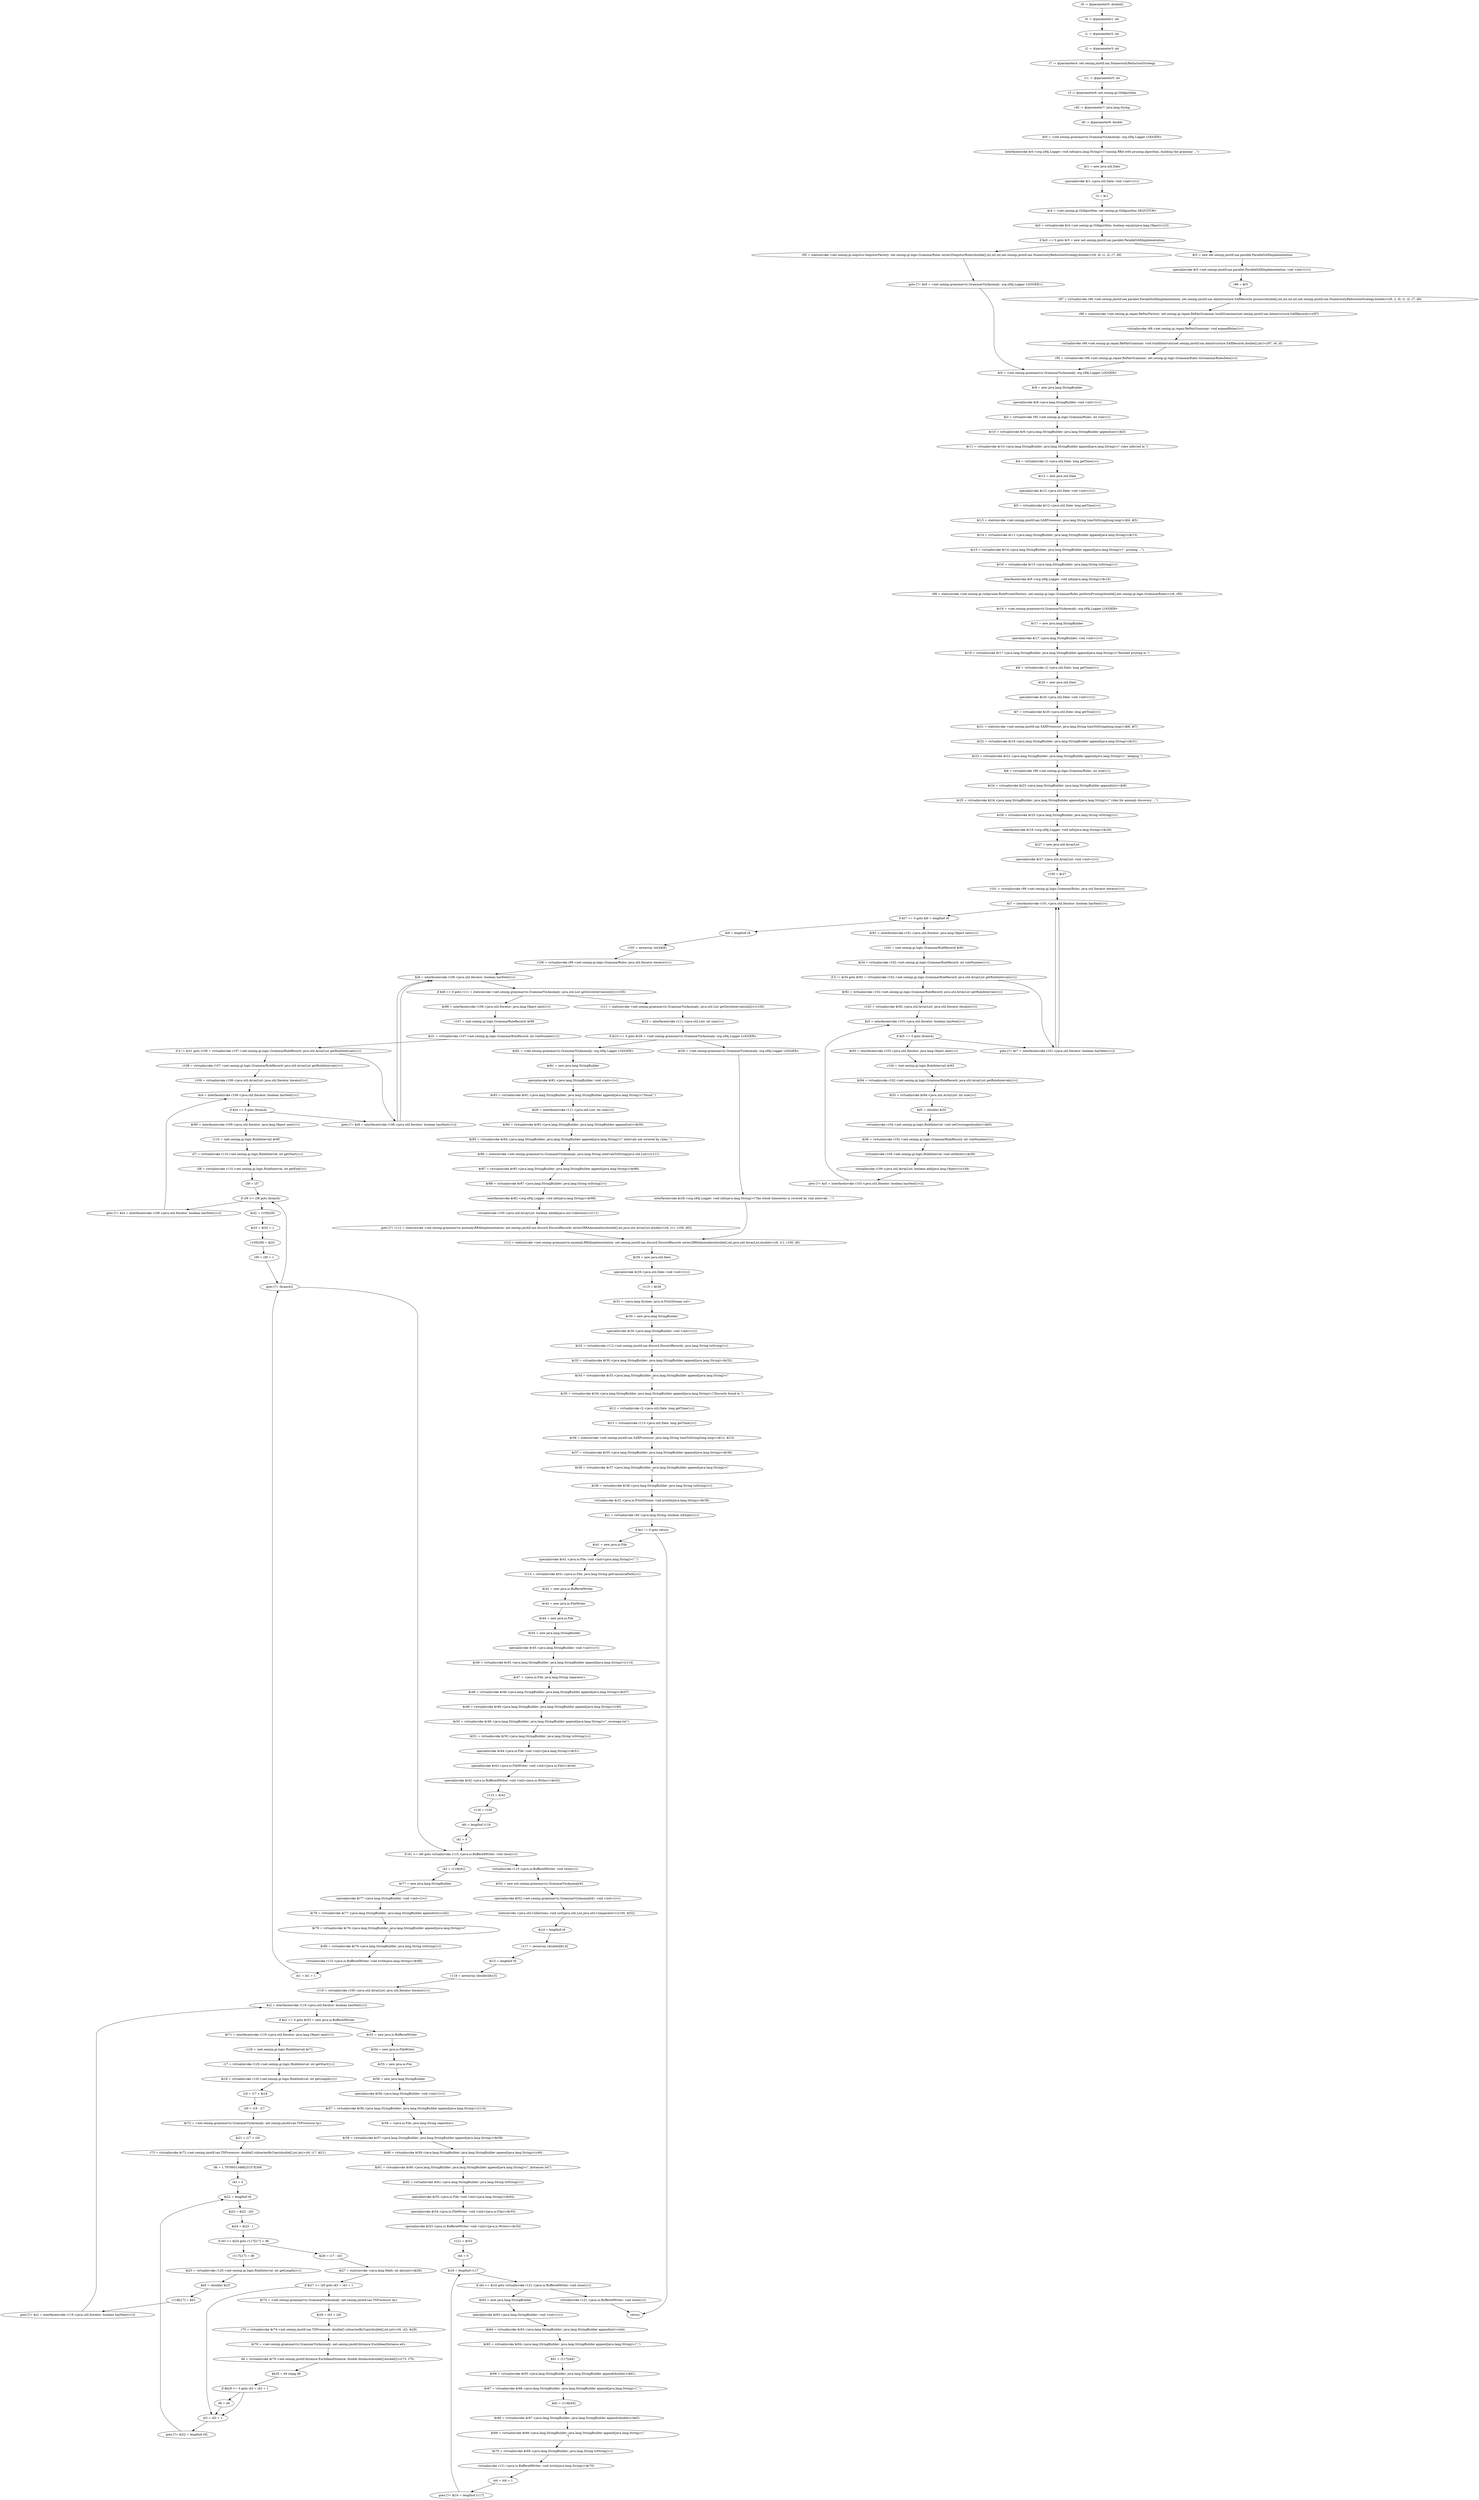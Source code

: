 digraph "unitGraph" {
    "r6 := @parameter0: double[]"
    "i0 := @parameter1: int"
    "i1 := @parameter2: int"
    "i2 := @parameter3: int"
    "r7 := @parameter4: net.seninp.jmotif.sax.NumerosityReductionStrategy"
    "i11 := @parameter5: int"
    "r3 := @parameter6: net.seninp.gi.GIAlgorithm"
    "r40 := @parameter7: java.lang.String"
    "d0 := @parameter8: double"
    "$r0 = <net.seninp.grammarviz.GrammarVizAnomaly: org.slf4j.Logger LOGGER>"
    "interfaceinvoke $r0.<org.slf4j.Logger: void info(java.lang.String)>(\"running RRA with pruning algorithm, building the grammar ...\")"
    "$r1 = new java.util.Date"
    "specialinvoke $r1.<java.util.Date: void <init>()>()"
    "r2 = $r1"
    "$r4 = <net.seninp.gi.GIAlgorithm: net.seninp.gi.GIAlgorithm SEQUITUR>"
    "$z0 = virtualinvoke $r4.<net.seninp.gi.GIAlgorithm: boolean equals(java.lang.Object)>(r3)"
    "if $z0 == 0 goto $r5 = new net.seninp.jmotif.sax.parallel.ParallelSAXImplementation"
    "r95 = staticinvoke <net.seninp.gi.sequitur.SequiturFactory: net.seninp.gi.logic.GrammarRules series2SequiturRules(double[],int,int,int,net.seninp.jmotif.sax.NumerosityReductionStrategy,double)>(r6, i0, i1, i2, r7, d0)"
    "goto [?= $r9 = <net.seninp.grammarviz.GrammarVizAnomaly: org.slf4j.Logger LOGGER>]"
    "$r5 = new net.seninp.jmotif.sax.parallel.ParallelSAXImplementation"
    "specialinvoke $r5.<net.seninp.jmotif.sax.parallel.ParallelSAXImplementation: void <init>()>()"
    "r96 = $r5"
    "r97 = virtualinvoke r96.<net.seninp.jmotif.sax.parallel.ParallelSAXImplementation: net.seninp.jmotif.sax.datastructure.SAXRecords process(double[],int,int,int,int,net.seninp.jmotif.sax.NumerosityReductionStrategy,double)>(r6, 2, i0, i1, i2, r7, d0)"
    "r98 = staticinvoke <net.seninp.gi.repair.RePairFactory: net.seninp.gi.repair.RePairGrammar buildGrammar(net.seninp.jmotif.sax.datastructure.SAXRecords)>(r97)"
    "virtualinvoke r98.<net.seninp.gi.repair.RePairGrammar: void expandRules()>()"
    "virtualinvoke r98.<net.seninp.gi.repair.RePairGrammar: void buildIntervals(net.seninp.jmotif.sax.datastructure.SAXRecords,double[],int)>(r97, r6, i0)"
    "r95 = virtualinvoke r98.<net.seninp.gi.repair.RePairGrammar: net.seninp.gi.logic.GrammarRules toGrammarRulesData()>()"
    "$r9 = <net.seninp.grammarviz.GrammarVizAnomaly: org.slf4j.Logger LOGGER>"
    "$r8 = new java.lang.StringBuilder"
    "specialinvoke $r8.<java.lang.StringBuilder: void <init>()>()"
    "$i3 = virtualinvoke r95.<net.seninp.gi.logic.GrammarRules: int size()>()"
    "$r10 = virtualinvoke $r8.<java.lang.StringBuilder: java.lang.StringBuilder append(int)>($i3)"
    "$r11 = virtualinvoke $r10.<java.lang.StringBuilder: java.lang.StringBuilder append(java.lang.String)>(\" rules inferred in \")"
    "$l4 = virtualinvoke r2.<java.util.Date: long getTime()>()"
    "$r12 = new java.util.Date"
    "specialinvoke $r12.<java.util.Date: void <init>()>()"
    "$l5 = virtualinvoke $r12.<java.util.Date: long getTime()>()"
    "$r13 = staticinvoke <net.seninp.jmotif.sax.SAXProcessor: java.lang.String timeToString(long,long)>($l4, $l5)"
    "$r14 = virtualinvoke $r11.<java.lang.StringBuilder: java.lang.StringBuilder append(java.lang.String)>($r13)"
    "$r15 = virtualinvoke $r14.<java.lang.StringBuilder: java.lang.StringBuilder append(java.lang.String)>(\", pruning ...\")"
    "$r16 = virtualinvoke $r15.<java.lang.StringBuilder: java.lang.String toString()>()"
    "interfaceinvoke $r9.<org.slf4j.Logger: void info(java.lang.String)>($r16)"
    "r99 = staticinvoke <net.seninp.gi.rulepruner.RulePrunerFactory: net.seninp.gi.logic.GrammarRules performPruning(double[],net.seninp.gi.logic.GrammarRules)>(r6, r95)"
    "$r18 = <net.seninp.grammarviz.GrammarVizAnomaly: org.slf4j.Logger LOGGER>"
    "$r17 = new java.lang.StringBuilder"
    "specialinvoke $r17.<java.lang.StringBuilder: void <init>()>()"
    "$r19 = virtualinvoke $r17.<java.lang.StringBuilder: java.lang.StringBuilder append(java.lang.String)>(\"finished pruning in \")"
    "$l6 = virtualinvoke r2.<java.util.Date: long getTime()>()"
    "$r20 = new java.util.Date"
    "specialinvoke $r20.<java.util.Date: void <init>()>()"
    "$l7 = virtualinvoke $r20.<java.util.Date: long getTime()>()"
    "$r21 = staticinvoke <net.seninp.jmotif.sax.SAXProcessor: java.lang.String timeToString(long,long)>($l6, $l7)"
    "$r22 = virtualinvoke $r19.<java.lang.StringBuilder: java.lang.StringBuilder append(java.lang.String)>($r21)"
    "$r23 = virtualinvoke $r22.<java.lang.StringBuilder: java.lang.StringBuilder append(java.lang.String)>(\", keeping \")"
    "$i8 = virtualinvoke r99.<net.seninp.gi.logic.GrammarRules: int size()>()"
    "$r24 = virtualinvoke $r23.<java.lang.StringBuilder: java.lang.StringBuilder append(int)>($i8)"
    "$r25 = virtualinvoke $r24.<java.lang.StringBuilder: java.lang.StringBuilder append(java.lang.String)>(\" rules for anomaly discovery ...\")"
    "$r26 = virtualinvoke $r25.<java.lang.StringBuilder: java.lang.String toString()>()"
    "interfaceinvoke $r18.<org.slf4j.Logger: void info(java.lang.String)>($r26)"
    "$r27 = new java.util.ArrayList"
    "specialinvoke $r27.<java.util.ArrayList: void <init>()>()"
    "r100 = $r27"
    "r101 = virtualinvoke r99.<net.seninp.gi.logic.GrammarRules: java.util.Iterator iterator()>()"
    "$z7 = interfaceinvoke r101.<java.util.Iterator: boolean hasNext()>()"
    "if $z7 == 0 goto $i9 = lengthof r6"
    "$r91 = interfaceinvoke r101.<java.util.Iterator: java.lang.Object next()>()"
    "r102 = (net.seninp.gi.logic.GrammarRuleRecord) $r91"
    "$i34 = virtualinvoke r102.<net.seninp.gi.logic.GrammarRuleRecord: int ruleNumber()>()"
    "if 0 != $i34 goto $r92 = virtualinvoke r102.<net.seninp.gi.logic.GrammarRuleRecord: java.util.ArrayList getRuleIntervals()>()"
    "goto [?= $z7 = interfaceinvoke r101.<java.util.Iterator: boolean hasNext()>()]"
    "$r92 = virtualinvoke r102.<net.seninp.gi.logic.GrammarRuleRecord: java.util.ArrayList getRuleIntervals()>()"
    "r103 = virtualinvoke $r92.<java.util.ArrayList: java.util.Iterator iterator()>()"
    "$z5 = interfaceinvoke r103.<java.util.Iterator: boolean hasNext()>()"
    "if $z5 == 0 goto (branch)"
    "$r93 = interfaceinvoke r103.<java.util.Iterator: java.lang.Object next()>()"
    "r104 = (net.seninp.gi.logic.RuleInterval) $r93"
    "$r94 = virtualinvoke r102.<net.seninp.gi.logic.GrammarRuleRecord: java.util.ArrayList getRuleIntervals()>()"
    "$i35 = virtualinvoke $r94.<java.util.ArrayList: int size()>()"
    "$d5 = (double) $i35"
    "virtualinvoke r104.<net.seninp.gi.logic.RuleInterval: void setCoverage(double)>($d5)"
    "$i36 = virtualinvoke r102.<net.seninp.gi.logic.GrammarRuleRecord: int ruleNumber()>()"
    "virtualinvoke r104.<net.seninp.gi.logic.RuleInterval: void setId(int)>($i36)"
    "virtualinvoke r100.<java.util.ArrayList: boolean add(java.lang.Object)>(r104)"
    "goto [?= $z5 = interfaceinvoke r103.<java.util.Iterator: boolean hasNext()>()]"
    "$i9 = lengthof r6"
    "r105 = newarray (int)[$i9]"
    "r106 = virtualinvoke r99.<net.seninp.gi.logic.GrammarRules: java.util.Iterator iterator()>()"
    "$z8 = interfaceinvoke r106.<java.util.Iterator: boolean hasNext()>()"
    "if $z8 == 0 goto r111 = staticinvoke <net.seninp.grammarviz.GrammarVizAnomaly: java.util.List getZeroIntervals(int[])>(r105)"
    "$r89 = interfaceinvoke r106.<java.util.Iterator: java.lang.Object next()>()"
    "r107 = (net.seninp.gi.logic.GrammarRuleRecord) $r89"
    "$i31 = virtualinvoke r107.<net.seninp.gi.logic.GrammarRuleRecord: int ruleNumber()>()"
    "if 0 != $i31 goto r108 = virtualinvoke r107.<net.seninp.gi.logic.GrammarRuleRecord: java.util.ArrayList getRuleIntervals()>()"
    "goto [?= $z8 = interfaceinvoke r106.<java.util.Iterator: boolean hasNext()>()]"
    "r108 = virtualinvoke r107.<net.seninp.gi.logic.GrammarRuleRecord: java.util.ArrayList getRuleIntervals()>()"
    "r109 = virtualinvoke r108.<java.util.ArrayList: java.util.Iterator iterator()>()"
    "$z4 = interfaceinvoke r109.<java.util.Iterator: boolean hasNext()>()"
    "if $z4 == 0 goto (branch)"
    "$r90 = interfaceinvoke r109.<java.util.Iterator: java.lang.Object next()>()"
    "r110 = (net.seninp.gi.logic.RuleInterval) $r90"
    "i37 = virtualinvoke r110.<net.seninp.gi.logic.RuleInterval: int getStart()>()"
    "i38 = virtualinvoke r110.<net.seninp.gi.logic.RuleInterval: int getEnd()>()"
    "i39 = i37"
    "if i39 >= i38 goto (branch)"
    "$i32 = r105[i39]"
    "$i33 = $i32 + 1"
    "r105[i39] = $i33"
    "i39 = i39 + 1"
    "goto [?= (branch)]"
    "goto [?= $z4 = interfaceinvoke r109.<java.util.Iterator: boolean hasNext()>()]"
    "r111 = staticinvoke <net.seninp.grammarviz.GrammarVizAnomaly: java.util.List getZeroIntervals(int[])>(r105)"
    "$i10 = interfaceinvoke r111.<java.util.List: int size()>()"
    "if $i10 <= 0 goto $r28 = <net.seninp.grammarviz.GrammarVizAnomaly: org.slf4j.Logger LOGGER>"
    "$r82 = <net.seninp.grammarviz.GrammarVizAnomaly: org.slf4j.Logger LOGGER>"
    "$r81 = new java.lang.StringBuilder"
    "specialinvoke $r81.<java.lang.StringBuilder: void <init>()>()"
    "$r83 = virtualinvoke $r81.<java.lang.StringBuilder: java.lang.StringBuilder append(java.lang.String)>(\"found \")"
    "$i30 = interfaceinvoke r111.<java.util.List: int size()>()"
    "$r84 = virtualinvoke $r83.<java.lang.StringBuilder: java.lang.StringBuilder append(int)>($i30)"
    "$r85 = virtualinvoke $r84.<java.lang.StringBuilder: java.lang.StringBuilder append(java.lang.String)>(\" intervals not covered by rules: \")"
    "$r86 = staticinvoke <net.seninp.grammarviz.GrammarVizAnomaly: java.lang.String intervalsToString(java.util.List)>(r111)"
    "$r87 = virtualinvoke $r85.<java.lang.StringBuilder: java.lang.StringBuilder append(java.lang.String)>($r86)"
    "$r88 = virtualinvoke $r87.<java.lang.StringBuilder: java.lang.String toString()>()"
    "interfaceinvoke $r82.<org.slf4j.Logger: void info(java.lang.String)>($r88)"
    "virtualinvoke r100.<java.util.ArrayList: boolean addAll(java.util.Collection)>(r111)"
    "goto [?= r112 = staticinvoke <net.seninp.grammarviz.anomaly.RRAImplementation: net.seninp.jmotif.sax.discord.DiscordRecords series2RRAAnomalies(double[],int,java.util.ArrayList,double)>(r6, i11, r100, d0)]"
    "$r28 = <net.seninp.grammarviz.GrammarVizAnomaly: org.slf4j.Logger LOGGER>"
    "interfaceinvoke $r28.<org.slf4j.Logger: void info(java.lang.String)>(\"the whole timeseries is covered by rule intervals ...\")"
    "r112 = staticinvoke <net.seninp.grammarviz.anomaly.RRAImplementation: net.seninp.jmotif.sax.discord.DiscordRecords series2RRAAnomalies(double[],int,java.util.ArrayList,double)>(r6, i11, r100, d0)"
    "$r29 = new java.util.Date"
    "specialinvoke $r29.<java.util.Date: void <init>()>()"
    "r113 = $r29"
    "$r31 = <java.lang.System: java.io.PrintStream out>"
    "$r30 = new java.lang.StringBuilder"
    "specialinvoke $r30.<java.lang.StringBuilder: void <init>()>()"
    "$r32 = virtualinvoke r112.<net.seninp.jmotif.sax.discord.DiscordRecords: java.lang.String toString()>()"
    "$r33 = virtualinvoke $r30.<java.lang.StringBuilder: java.lang.StringBuilder append(java.lang.String)>($r32)"
    "$r34 = virtualinvoke $r33.<java.lang.StringBuilder: java.lang.StringBuilder append(java.lang.String)>(\"\n\")"
    "$r35 = virtualinvoke $r34.<java.lang.StringBuilder: java.lang.StringBuilder append(java.lang.String)>(\"Discords found in \")"
    "$l12 = virtualinvoke r2.<java.util.Date: long getTime()>()"
    "$l13 = virtualinvoke r113.<java.util.Date: long getTime()>()"
    "$r36 = staticinvoke <net.seninp.jmotif.sax.SAXProcessor: java.lang.String timeToString(long,long)>($l12, $l13)"
    "$r37 = virtualinvoke $r35.<java.lang.StringBuilder: java.lang.StringBuilder append(java.lang.String)>($r36)"
    "$r38 = virtualinvoke $r37.<java.lang.StringBuilder: java.lang.StringBuilder append(java.lang.String)>(\"\n\")"
    "$r39 = virtualinvoke $r38.<java.lang.StringBuilder: java.lang.String toString()>()"
    "virtualinvoke $r31.<java.io.PrintStream: void println(java.lang.String)>($r39)"
    "$z1 = virtualinvoke r40.<java.lang.String: boolean isEmpty()>()"
    "if $z1 != 0 goto return"
    "$r41 = new java.io.File"
    "specialinvoke $r41.<java.io.File: void <init>(java.lang.String)>(\".\")"
    "r114 = virtualinvoke $r41.<java.io.File: java.lang.String getCanonicalPath()>()"
    "$r42 = new java.io.BufferedWriter"
    "$r43 = new java.io.FileWriter"
    "$r44 = new java.io.File"
    "$r45 = new java.lang.StringBuilder"
    "specialinvoke $r45.<java.lang.StringBuilder: void <init>()>()"
    "$r46 = virtualinvoke $r45.<java.lang.StringBuilder: java.lang.StringBuilder append(java.lang.String)>(r114)"
    "$r47 = <java.io.File: java.lang.String separator>"
    "$r48 = virtualinvoke $r46.<java.lang.StringBuilder: java.lang.StringBuilder append(java.lang.String)>($r47)"
    "$r49 = virtualinvoke $r48.<java.lang.StringBuilder: java.lang.StringBuilder append(java.lang.String)>(r40)"
    "$r50 = virtualinvoke $r49.<java.lang.StringBuilder: java.lang.StringBuilder append(java.lang.String)>(\"_coverage.txt\")"
    "$r51 = virtualinvoke $r50.<java.lang.StringBuilder: java.lang.String toString()>()"
    "specialinvoke $r44.<java.io.File: void <init>(java.lang.String)>($r51)"
    "specialinvoke $r43.<java.io.FileWriter: void <init>(java.io.File)>($r44)"
    "specialinvoke $r42.<java.io.BufferedWriter: void <init>(java.io.Writer)>($r43)"
    "r115 = $r42"
    "r116 = r105"
    "i40 = lengthof r116"
    "i41 = 0"
    "if i41 >= i40 goto virtualinvoke r115.<java.io.BufferedWriter: void close()>()"
    "i42 = r116[i41]"
    "$r77 = new java.lang.StringBuilder"
    "specialinvoke $r77.<java.lang.StringBuilder: void <init>()>()"
    "$r78 = virtualinvoke $r77.<java.lang.StringBuilder: java.lang.StringBuilder append(int)>(i42)"
    "$r79 = virtualinvoke $r78.<java.lang.StringBuilder: java.lang.StringBuilder append(java.lang.String)>(\"\n\")"
    "$r80 = virtualinvoke $r79.<java.lang.StringBuilder: java.lang.String toString()>()"
    "virtualinvoke r115.<java.io.BufferedWriter: void write(java.lang.String)>($r80)"
    "i41 = i41 + 1"
    "virtualinvoke r115.<java.io.BufferedWriter: void close()>()"
    "$r52 = new net.seninp.grammarviz.GrammarVizAnomaly$1"
    "specialinvoke $r52.<net.seninp.grammarviz.GrammarVizAnomaly$1: void <init>()>()"
    "staticinvoke <java.util.Collections: void sort(java.util.List,java.util.Comparator)>(r100, $r52)"
    "$i14 = lengthof r6"
    "r117 = newarray (double)[$i14]"
    "$i15 = lengthof r6"
    "r118 = newarray (double)[$i15]"
    "r119 = virtualinvoke r100.<java.util.ArrayList: java.util.Iterator iterator()>()"
    "$z2 = interfaceinvoke r119.<java.util.Iterator: boolean hasNext()>()"
    "if $z2 == 0 goto $r53 = new java.io.BufferedWriter"
    "$r71 = interfaceinvoke r119.<java.util.Iterator: java.lang.Object next()>()"
    "r120 = (net.seninp.gi.logic.RuleInterval) $r71"
    "i17 = virtualinvoke r120.<net.seninp.gi.logic.RuleInterval: int getStart()>()"
    "$i18 = virtualinvoke r120.<net.seninp.gi.logic.RuleInterval: int getLength()>()"
    "i19 = i17 + $i18"
    "i20 = i19 - i17"
    "$r72 = <net.seninp.grammarviz.GrammarVizAnomaly: net.seninp.jmotif.sax.TSProcessor tp>"
    "$i21 = i17 + i20"
    "r73 = virtualinvoke $r72.<net.seninp.jmotif.sax.TSProcessor: double[] subseriesByCopy(double[],int,int)>(r6, i17, $i21)"
    "d6 = 1.7976931348623157E308"
    "i43 = 0"
    "$i22 = lengthof r6"
    "$i23 = $i22 - i20"
    "$i24 = $i23 - 1"
    "if i43 >= $i24 goto r117[i17] = d6"
    "$i26 = i17 - i43"
    "$i27 = staticinvoke <java.lang.Math: int abs(int)>($i26)"
    "if $i27 <= i20 goto i43 = i43 + 1"
    "$r74 = <net.seninp.grammarviz.GrammarVizAnomaly: net.seninp.jmotif.sax.TSProcessor tp>"
    "$i28 = i43 + i20"
    "r75 = virtualinvoke $r74.<net.seninp.jmotif.sax.TSProcessor: double[] subseriesByCopy(double[],int,int)>(r6, i43, $i28)"
    "$r76 = <net.seninp.grammarviz.GrammarVizAnomaly: net.seninp.jmotif.distance.EuclideanDistance ed>"
    "d4 = virtualinvoke $r76.<net.seninp.jmotif.distance.EuclideanDistance: double distance(double[],double[])>(r73, r75)"
    "$b29 = d4 cmpg d6"
    "if $b29 >= 0 goto i43 = i43 + 1"
    "d6 = d4"
    "i43 = i43 + 1"
    "goto [?= $i22 = lengthof r6]"
    "r117[i17] = d6"
    "$i25 = virtualinvoke r120.<net.seninp.gi.logic.RuleInterval: int getLength()>()"
    "$d3 = (double) $i25"
    "r118[i17] = $d3"
    "goto [?= $z2 = interfaceinvoke r119.<java.util.Iterator: boolean hasNext()>()]"
    "$r53 = new java.io.BufferedWriter"
    "$r54 = new java.io.FileWriter"
    "$r55 = new java.io.File"
    "$r56 = new java.lang.StringBuilder"
    "specialinvoke $r56.<java.lang.StringBuilder: void <init>()>()"
    "$r57 = virtualinvoke $r56.<java.lang.StringBuilder: java.lang.StringBuilder append(java.lang.String)>(r114)"
    "$r58 = <java.io.File: java.lang.String separator>"
    "$r59 = virtualinvoke $r57.<java.lang.StringBuilder: java.lang.StringBuilder append(java.lang.String)>($r58)"
    "$r60 = virtualinvoke $r59.<java.lang.StringBuilder: java.lang.StringBuilder append(java.lang.String)>(r40)"
    "$r61 = virtualinvoke $r60.<java.lang.StringBuilder: java.lang.StringBuilder append(java.lang.String)>(\"_distances.txt\")"
    "$r62 = virtualinvoke $r61.<java.lang.StringBuilder: java.lang.String toString()>()"
    "specialinvoke $r55.<java.io.File: void <init>(java.lang.String)>($r62)"
    "specialinvoke $r54.<java.io.FileWriter: void <init>(java.io.File)>($r55)"
    "specialinvoke $r53.<java.io.BufferedWriter: void <init>(java.io.Writer)>($r54)"
    "r121 = $r53"
    "i44 = 0"
    "$i16 = lengthof r117"
    "if i44 >= $i16 goto virtualinvoke r121.<java.io.BufferedWriter: void close()>()"
    "$r63 = new java.lang.StringBuilder"
    "specialinvoke $r63.<java.lang.StringBuilder: void <init>()>()"
    "$r64 = virtualinvoke $r63.<java.lang.StringBuilder: java.lang.StringBuilder append(int)>(i44)"
    "$r65 = virtualinvoke $r64.<java.lang.StringBuilder: java.lang.StringBuilder append(java.lang.String)>(\",\")"
    "$d1 = r117[i44]"
    "$r66 = virtualinvoke $r65.<java.lang.StringBuilder: java.lang.StringBuilder append(double)>($d1)"
    "$r67 = virtualinvoke $r66.<java.lang.StringBuilder: java.lang.StringBuilder append(java.lang.String)>(\",\")"
    "$d2 = r118[i44]"
    "$r68 = virtualinvoke $r67.<java.lang.StringBuilder: java.lang.StringBuilder append(double)>($d2)"
    "$r69 = virtualinvoke $r68.<java.lang.StringBuilder: java.lang.StringBuilder append(java.lang.String)>(\"\n\")"
    "$r70 = virtualinvoke $r69.<java.lang.StringBuilder: java.lang.String toString()>()"
    "virtualinvoke r121.<java.io.BufferedWriter: void write(java.lang.String)>($r70)"
    "i44 = i44 + 1"
    "goto [?= $i16 = lengthof r117]"
    "virtualinvoke r121.<java.io.BufferedWriter: void close()>()"
    "return"
    "r6 := @parameter0: double[]"->"i0 := @parameter1: int";
    "i0 := @parameter1: int"->"i1 := @parameter2: int";
    "i1 := @parameter2: int"->"i2 := @parameter3: int";
    "i2 := @parameter3: int"->"r7 := @parameter4: net.seninp.jmotif.sax.NumerosityReductionStrategy";
    "r7 := @parameter4: net.seninp.jmotif.sax.NumerosityReductionStrategy"->"i11 := @parameter5: int";
    "i11 := @parameter5: int"->"r3 := @parameter6: net.seninp.gi.GIAlgorithm";
    "r3 := @parameter6: net.seninp.gi.GIAlgorithm"->"r40 := @parameter7: java.lang.String";
    "r40 := @parameter7: java.lang.String"->"d0 := @parameter8: double";
    "d0 := @parameter8: double"->"$r0 = <net.seninp.grammarviz.GrammarVizAnomaly: org.slf4j.Logger LOGGER>";
    "$r0 = <net.seninp.grammarviz.GrammarVizAnomaly: org.slf4j.Logger LOGGER>"->"interfaceinvoke $r0.<org.slf4j.Logger: void info(java.lang.String)>(\"running RRA with pruning algorithm, building the grammar ...\")";
    "interfaceinvoke $r0.<org.slf4j.Logger: void info(java.lang.String)>(\"running RRA with pruning algorithm, building the grammar ...\")"->"$r1 = new java.util.Date";
    "$r1 = new java.util.Date"->"specialinvoke $r1.<java.util.Date: void <init>()>()";
    "specialinvoke $r1.<java.util.Date: void <init>()>()"->"r2 = $r1";
    "r2 = $r1"->"$r4 = <net.seninp.gi.GIAlgorithm: net.seninp.gi.GIAlgorithm SEQUITUR>";
    "$r4 = <net.seninp.gi.GIAlgorithm: net.seninp.gi.GIAlgorithm SEQUITUR>"->"$z0 = virtualinvoke $r4.<net.seninp.gi.GIAlgorithm: boolean equals(java.lang.Object)>(r3)";
    "$z0 = virtualinvoke $r4.<net.seninp.gi.GIAlgorithm: boolean equals(java.lang.Object)>(r3)"->"if $z0 == 0 goto $r5 = new net.seninp.jmotif.sax.parallel.ParallelSAXImplementation";
    "if $z0 == 0 goto $r5 = new net.seninp.jmotif.sax.parallel.ParallelSAXImplementation"->"r95 = staticinvoke <net.seninp.gi.sequitur.SequiturFactory: net.seninp.gi.logic.GrammarRules series2SequiturRules(double[],int,int,int,net.seninp.jmotif.sax.NumerosityReductionStrategy,double)>(r6, i0, i1, i2, r7, d0)";
    "if $z0 == 0 goto $r5 = new net.seninp.jmotif.sax.parallel.ParallelSAXImplementation"->"$r5 = new net.seninp.jmotif.sax.parallel.ParallelSAXImplementation";
    "r95 = staticinvoke <net.seninp.gi.sequitur.SequiturFactory: net.seninp.gi.logic.GrammarRules series2SequiturRules(double[],int,int,int,net.seninp.jmotif.sax.NumerosityReductionStrategy,double)>(r6, i0, i1, i2, r7, d0)"->"goto [?= $r9 = <net.seninp.grammarviz.GrammarVizAnomaly: org.slf4j.Logger LOGGER>]";
    "goto [?= $r9 = <net.seninp.grammarviz.GrammarVizAnomaly: org.slf4j.Logger LOGGER>]"->"$r9 = <net.seninp.grammarviz.GrammarVizAnomaly: org.slf4j.Logger LOGGER>";
    "$r5 = new net.seninp.jmotif.sax.parallel.ParallelSAXImplementation"->"specialinvoke $r5.<net.seninp.jmotif.sax.parallel.ParallelSAXImplementation: void <init>()>()";
    "specialinvoke $r5.<net.seninp.jmotif.sax.parallel.ParallelSAXImplementation: void <init>()>()"->"r96 = $r5";
    "r96 = $r5"->"r97 = virtualinvoke r96.<net.seninp.jmotif.sax.parallel.ParallelSAXImplementation: net.seninp.jmotif.sax.datastructure.SAXRecords process(double[],int,int,int,int,net.seninp.jmotif.sax.NumerosityReductionStrategy,double)>(r6, 2, i0, i1, i2, r7, d0)";
    "r97 = virtualinvoke r96.<net.seninp.jmotif.sax.parallel.ParallelSAXImplementation: net.seninp.jmotif.sax.datastructure.SAXRecords process(double[],int,int,int,int,net.seninp.jmotif.sax.NumerosityReductionStrategy,double)>(r6, 2, i0, i1, i2, r7, d0)"->"r98 = staticinvoke <net.seninp.gi.repair.RePairFactory: net.seninp.gi.repair.RePairGrammar buildGrammar(net.seninp.jmotif.sax.datastructure.SAXRecords)>(r97)";
    "r98 = staticinvoke <net.seninp.gi.repair.RePairFactory: net.seninp.gi.repair.RePairGrammar buildGrammar(net.seninp.jmotif.sax.datastructure.SAXRecords)>(r97)"->"virtualinvoke r98.<net.seninp.gi.repair.RePairGrammar: void expandRules()>()";
    "virtualinvoke r98.<net.seninp.gi.repair.RePairGrammar: void expandRules()>()"->"virtualinvoke r98.<net.seninp.gi.repair.RePairGrammar: void buildIntervals(net.seninp.jmotif.sax.datastructure.SAXRecords,double[],int)>(r97, r6, i0)";
    "virtualinvoke r98.<net.seninp.gi.repair.RePairGrammar: void buildIntervals(net.seninp.jmotif.sax.datastructure.SAXRecords,double[],int)>(r97, r6, i0)"->"r95 = virtualinvoke r98.<net.seninp.gi.repair.RePairGrammar: net.seninp.gi.logic.GrammarRules toGrammarRulesData()>()";
    "r95 = virtualinvoke r98.<net.seninp.gi.repair.RePairGrammar: net.seninp.gi.logic.GrammarRules toGrammarRulesData()>()"->"$r9 = <net.seninp.grammarviz.GrammarVizAnomaly: org.slf4j.Logger LOGGER>";
    "$r9 = <net.seninp.grammarviz.GrammarVizAnomaly: org.slf4j.Logger LOGGER>"->"$r8 = new java.lang.StringBuilder";
    "$r8 = new java.lang.StringBuilder"->"specialinvoke $r8.<java.lang.StringBuilder: void <init>()>()";
    "specialinvoke $r8.<java.lang.StringBuilder: void <init>()>()"->"$i3 = virtualinvoke r95.<net.seninp.gi.logic.GrammarRules: int size()>()";
    "$i3 = virtualinvoke r95.<net.seninp.gi.logic.GrammarRules: int size()>()"->"$r10 = virtualinvoke $r8.<java.lang.StringBuilder: java.lang.StringBuilder append(int)>($i3)";
    "$r10 = virtualinvoke $r8.<java.lang.StringBuilder: java.lang.StringBuilder append(int)>($i3)"->"$r11 = virtualinvoke $r10.<java.lang.StringBuilder: java.lang.StringBuilder append(java.lang.String)>(\" rules inferred in \")";
    "$r11 = virtualinvoke $r10.<java.lang.StringBuilder: java.lang.StringBuilder append(java.lang.String)>(\" rules inferred in \")"->"$l4 = virtualinvoke r2.<java.util.Date: long getTime()>()";
    "$l4 = virtualinvoke r2.<java.util.Date: long getTime()>()"->"$r12 = new java.util.Date";
    "$r12 = new java.util.Date"->"specialinvoke $r12.<java.util.Date: void <init>()>()";
    "specialinvoke $r12.<java.util.Date: void <init>()>()"->"$l5 = virtualinvoke $r12.<java.util.Date: long getTime()>()";
    "$l5 = virtualinvoke $r12.<java.util.Date: long getTime()>()"->"$r13 = staticinvoke <net.seninp.jmotif.sax.SAXProcessor: java.lang.String timeToString(long,long)>($l4, $l5)";
    "$r13 = staticinvoke <net.seninp.jmotif.sax.SAXProcessor: java.lang.String timeToString(long,long)>($l4, $l5)"->"$r14 = virtualinvoke $r11.<java.lang.StringBuilder: java.lang.StringBuilder append(java.lang.String)>($r13)";
    "$r14 = virtualinvoke $r11.<java.lang.StringBuilder: java.lang.StringBuilder append(java.lang.String)>($r13)"->"$r15 = virtualinvoke $r14.<java.lang.StringBuilder: java.lang.StringBuilder append(java.lang.String)>(\", pruning ...\")";
    "$r15 = virtualinvoke $r14.<java.lang.StringBuilder: java.lang.StringBuilder append(java.lang.String)>(\", pruning ...\")"->"$r16 = virtualinvoke $r15.<java.lang.StringBuilder: java.lang.String toString()>()";
    "$r16 = virtualinvoke $r15.<java.lang.StringBuilder: java.lang.String toString()>()"->"interfaceinvoke $r9.<org.slf4j.Logger: void info(java.lang.String)>($r16)";
    "interfaceinvoke $r9.<org.slf4j.Logger: void info(java.lang.String)>($r16)"->"r99 = staticinvoke <net.seninp.gi.rulepruner.RulePrunerFactory: net.seninp.gi.logic.GrammarRules performPruning(double[],net.seninp.gi.logic.GrammarRules)>(r6, r95)";
    "r99 = staticinvoke <net.seninp.gi.rulepruner.RulePrunerFactory: net.seninp.gi.logic.GrammarRules performPruning(double[],net.seninp.gi.logic.GrammarRules)>(r6, r95)"->"$r18 = <net.seninp.grammarviz.GrammarVizAnomaly: org.slf4j.Logger LOGGER>";
    "$r18 = <net.seninp.grammarviz.GrammarVizAnomaly: org.slf4j.Logger LOGGER>"->"$r17 = new java.lang.StringBuilder";
    "$r17 = new java.lang.StringBuilder"->"specialinvoke $r17.<java.lang.StringBuilder: void <init>()>()";
    "specialinvoke $r17.<java.lang.StringBuilder: void <init>()>()"->"$r19 = virtualinvoke $r17.<java.lang.StringBuilder: java.lang.StringBuilder append(java.lang.String)>(\"finished pruning in \")";
    "$r19 = virtualinvoke $r17.<java.lang.StringBuilder: java.lang.StringBuilder append(java.lang.String)>(\"finished pruning in \")"->"$l6 = virtualinvoke r2.<java.util.Date: long getTime()>()";
    "$l6 = virtualinvoke r2.<java.util.Date: long getTime()>()"->"$r20 = new java.util.Date";
    "$r20 = new java.util.Date"->"specialinvoke $r20.<java.util.Date: void <init>()>()";
    "specialinvoke $r20.<java.util.Date: void <init>()>()"->"$l7 = virtualinvoke $r20.<java.util.Date: long getTime()>()";
    "$l7 = virtualinvoke $r20.<java.util.Date: long getTime()>()"->"$r21 = staticinvoke <net.seninp.jmotif.sax.SAXProcessor: java.lang.String timeToString(long,long)>($l6, $l7)";
    "$r21 = staticinvoke <net.seninp.jmotif.sax.SAXProcessor: java.lang.String timeToString(long,long)>($l6, $l7)"->"$r22 = virtualinvoke $r19.<java.lang.StringBuilder: java.lang.StringBuilder append(java.lang.String)>($r21)";
    "$r22 = virtualinvoke $r19.<java.lang.StringBuilder: java.lang.StringBuilder append(java.lang.String)>($r21)"->"$r23 = virtualinvoke $r22.<java.lang.StringBuilder: java.lang.StringBuilder append(java.lang.String)>(\", keeping \")";
    "$r23 = virtualinvoke $r22.<java.lang.StringBuilder: java.lang.StringBuilder append(java.lang.String)>(\", keeping \")"->"$i8 = virtualinvoke r99.<net.seninp.gi.logic.GrammarRules: int size()>()";
    "$i8 = virtualinvoke r99.<net.seninp.gi.logic.GrammarRules: int size()>()"->"$r24 = virtualinvoke $r23.<java.lang.StringBuilder: java.lang.StringBuilder append(int)>($i8)";
    "$r24 = virtualinvoke $r23.<java.lang.StringBuilder: java.lang.StringBuilder append(int)>($i8)"->"$r25 = virtualinvoke $r24.<java.lang.StringBuilder: java.lang.StringBuilder append(java.lang.String)>(\" rules for anomaly discovery ...\")";
    "$r25 = virtualinvoke $r24.<java.lang.StringBuilder: java.lang.StringBuilder append(java.lang.String)>(\" rules for anomaly discovery ...\")"->"$r26 = virtualinvoke $r25.<java.lang.StringBuilder: java.lang.String toString()>()";
    "$r26 = virtualinvoke $r25.<java.lang.StringBuilder: java.lang.String toString()>()"->"interfaceinvoke $r18.<org.slf4j.Logger: void info(java.lang.String)>($r26)";
    "interfaceinvoke $r18.<org.slf4j.Logger: void info(java.lang.String)>($r26)"->"$r27 = new java.util.ArrayList";
    "$r27 = new java.util.ArrayList"->"specialinvoke $r27.<java.util.ArrayList: void <init>()>()";
    "specialinvoke $r27.<java.util.ArrayList: void <init>()>()"->"r100 = $r27";
    "r100 = $r27"->"r101 = virtualinvoke r99.<net.seninp.gi.logic.GrammarRules: java.util.Iterator iterator()>()";
    "r101 = virtualinvoke r99.<net.seninp.gi.logic.GrammarRules: java.util.Iterator iterator()>()"->"$z7 = interfaceinvoke r101.<java.util.Iterator: boolean hasNext()>()";
    "$z7 = interfaceinvoke r101.<java.util.Iterator: boolean hasNext()>()"->"if $z7 == 0 goto $i9 = lengthof r6";
    "if $z7 == 0 goto $i9 = lengthof r6"->"$r91 = interfaceinvoke r101.<java.util.Iterator: java.lang.Object next()>()";
    "if $z7 == 0 goto $i9 = lengthof r6"->"$i9 = lengthof r6";
    "$r91 = interfaceinvoke r101.<java.util.Iterator: java.lang.Object next()>()"->"r102 = (net.seninp.gi.logic.GrammarRuleRecord) $r91";
    "r102 = (net.seninp.gi.logic.GrammarRuleRecord) $r91"->"$i34 = virtualinvoke r102.<net.seninp.gi.logic.GrammarRuleRecord: int ruleNumber()>()";
    "$i34 = virtualinvoke r102.<net.seninp.gi.logic.GrammarRuleRecord: int ruleNumber()>()"->"if 0 != $i34 goto $r92 = virtualinvoke r102.<net.seninp.gi.logic.GrammarRuleRecord: java.util.ArrayList getRuleIntervals()>()";
    "if 0 != $i34 goto $r92 = virtualinvoke r102.<net.seninp.gi.logic.GrammarRuleRecord: java.util.ArrayList getRuleIntervals()>()"->"goto [?= $z7 = interfaceinvoke r101.<java.util.Iterator: boolean hasNext()>()]";
    "if 0 != $i34 goto $r92 = virtualinvoke r102.<net.seninp.gi.logic.GrammarRuleRecord: java.util.ArrayList getRuleIntervals()>()"->"$r92 = virtualinvoke r102.<net.seninp.gi.logic.GrammarRuleRecord: java.util.ArrayList getRuleIntervals()>()";
    "goto [?= $z7 = interfaceinvoke r101.<java.util.Iterator: boolean hasNext()>()]"->"$z7 = interfaceinvoke r101.<java.util.Iterator: boolean hasNext()>()";
    "$r92 = virtualinvoke r102.<net.seninp.gi.logic.GrammarRuleRecord: java.util.ArrayList getRuleIntervals()>()"->"r103 = virtualinvoke $r92.<java.util.ArrayList: java.util.Iterator iterator()>()";
    "r103 = virtualinvoke $r92.<java.util.ArrayList: java.util.Iterator iterator()>()"->"$z5 = interfaceinvoke r103.<java.util.Iterator: boolean hasNext()>()";
    "$z5 = interfaceinvoke r103.<java.util.Iterator: boolean hasNext()>()"->"if $z5 == 0 goto (branch)";
    "if $z5 == 0 goto (branch)"->"$r93 = interfaceinvoke r103.<java.util.Iterator: java.lang.Object next()>()";
    "if $z5 == 0 goto (branch)"->"goto [?= $z7 = interfaceinvoke r101.<java.util.Iterator: boolean hasNext()>()]";
    "$r93 = interfaceinvoke r103.<java.util.Iterator: java.lang.Object next()>()"->"r104 = (net.seninp.gi.logic.RuleInterval) $r93";
    "r104 = (net.seninp.gi.logic.RuleInterval) $r93"->"$r94 = virtualinvoke r102.<net.seninp.gi.logic.GrammarRuleRecord: java.util.ArrayList getRuleIntervals()>()";
    "$r94 = virtualinvoke r102.<net.seninp.gi.logic.GrammarRuleRecord: java.util.ArrayList getRuleIntervals()>()"->"$i35 = virtualinvoke $r94.<java.util.ArrayList: int size()>()";
    "$i35 = virtualinvoke $r94.<java.util.ArrayList: int size()>()"->"$d5 = (double) $i35";
    "$d5 = (double) $i35"->"virtualinvoke r104.<net.seninp.gi.logic.RuleInterval: void setCoverage(double)>($d5)";
    "virtualinvoke r104.<net.seninp.gi.logic.RuleInterval: void setCoverage(double)>($d5)"->"$i36 = virtualinvoke r102.<net.seninp.gi.logic.GrammarRuleRecord: int ruleNumber()>()";
    "$i36 = virtualinvoke r102.<net.seninp.gi.logic.GrammarRuleRecord: int ruleNumber()>()"->"virtualinvoke r104.<net.seninp.gi.logic.RuleInterval: void setId(int)>($i36)";
    "virtualinvoke r104.<net.seninp.gi.logic.RuleInterval: void setId(int)>($i36)"->"virtualinvoke r100.<java.util.ArrayList: boolean add(java.lang.Object)>(r104)";
    "virtualinvoke r100.<java.util.ArrayList: boolean add(java.lang.Object)>(r104)"->"goto [?= $z5 = interfaceinvoke r103.<java.util.Iterator: boolean hasNext()>()]";
    "goto [?= $z5 = interfaceinvoke r103.<java.util.Iterator: boolean hasNext()>()]"->"$z5 = interfaceinvoke r103.<java.util.Iterator: boolean hasNext()>()";
    "goto [?= $z7 = interfaceinvoke r101.<java.util.Iterator: boolean hasNext()>()]"->"$z7 = interfaceinvoke r101.<java.util.Iterator: boolean hasNext()>()";
    "$i9 = lengthof r6"->"r105 = newarray (int)[$i9]";
    "r105 = newarray (int)[$i9]"->"r106 = virtualinvoke r99.<net.seninp.gi.logic.GrammarRules: java.util.Iterator iterator()>()";
    "r106 = virtualinvoke r99.<net.seninp.gi.logic.GrammarRules: java.util.Iterator iterator()>()"->"$z8 = interfaceinvoke r106.<java.util.Iterator: boolean hasNext()>()";
    "$z8 = interfaceinvoke r106.<java.util.Iterator: boolean hasNext()>()"->"if $z8 == 0 goto r111 = staticinvoke <net.seninp.grammarviz.GrammarVizAnomaly: java.util.List getZeroIntervals(int[])>(r105)";
    "if $z8 == 0 goto r111 = staticinvoke <net.seninp.grammarviz.GrammarVizAnomaly: java.util.List getZeroIntervals(int[])>(r105)"->"$r89 = interfaceinvoke r106.<java.util.Iterator: java.lang.Object next()>()";
    "if $z8 == 0 goto r111 = staticinvoke <net.seninp.grammarviz.GrammarVizAnomaly: java.util.List getZeroIntervals(int[])>(r105)"->"r111 = staticinvoke <net.seninp.grammarviz.GrammarVizAnomaly: java.util.List getZeroIntervals(int[])>(r105)";
    "$r89 = interfaceinvoke r106.<java.util.Iterator: java.lang.Object next()>()"->"r107 = (net.seninp.gi.logic.GrammarRuleRecord) $r89";
    "r107 = (net.seninp.gi.logic.GrammarRuleRecord) $r89"->"$i31 = virtualinvoke r107.<net.seninp.gi.logic.GrammarRuleRecord: int ruleNumber()>()";
    "$i31 = virtualinvoke r107.<net.seninp.gi.logic.GrammarRuleRecord: int ruleNumber()>()"->"if 0 != $i31 goto r108 = virtualinvoke r107.<net.seninp.gi.logic.GrammarRuleRecord: java.util.ArrayList getRuleIntervals()>()";
    "if 0 != $i31 goto r108 = virtualinvoke r107.<net.seninp.gi.logic.GrammarRuleRecord: java.util.ArrayList getRuleIntervals()>()"->"goto [?= $z8 = interfaceinvoke r106.<java.util.Iterator: boolean hasNext()>()]";
    "if 0 != $i31 goto r108 = virtualinvoke r107.<net.seninp.gi.logic.GrammarRuleRecord: java.util.ArrayList getRuleIntervals()>()"->"r108 = virtualinvoke r107.<net.seninp.gi.logic.GrammarRuleRecord: java.util.ArrayList getRuleIntervals()>()";
    "goto [?= $z8 = interfaceinvoke r106.<java.util.Iterator: boolean hasNext()>()]"->"$z8 = interfaceinvoke r106.<java.util.Iterator: boolean hasNext()>()";
    "r108 = virtualinvoke r107.<net.seninp.gi.logic.GrammarRuleRecord: java.util.ArrayList getRuleIntervals()>()"->"r109 = virtualinvoke r108.<java.util.ArrayList: java.util.Iterator iterator()>()";
    "r109 = virtualinvoke r108.<java.util.ArrayList: java.util.Iterator iterator()>()"->"$z4 = interfaceinvoke r109.<java.util.Iterator: boolean hasNext()>()";
    "$z4 = interfaceinvoke r109.<java.util.Iterator: boolean hasNext()>()"->"if $z4 == 0 goto (branch)";
    "if $z4 == 0 goto (branch)"->"$r90 = interfaceinvoke r109.<java.util.Iterator: java.lang.Object next()>()";
    "if $z4 == 0 goto (branch)"->"goto [?= $z8 = interfaceinvoke r106.<java.util.Iterator: boolean hasNext()>()]";
    "$r90 = interfaceinvoke r109.<java.util.Iterator: java.lang.Object next()>()"->"r110 = (net.seninp.gi.logic.RuleInterval) $r90";
    "r110 = (net.seninp.gi.logic.RuleInterval) $r90"->"i37 = virtualinvoke r110.<net.seninp.gi.logic.RuleInterval: int getStart()>()";
    "i37 = virtualinvoke r110.<net.seninp.gi.logic.RuleInterval: int getStart()>()"->"i38 = virtualinvoke r110.<net.seninp.gi.logic.RuleInterval: int getEnd()>()";
    "i38 = virtualinvoke r110.<net.seninp.gi.logic.RuleInterval: int getEnd()>()"->"i39 = i37";
    "i39 = i37"->"if i39 >= i38 goto (branch)";
    "if i39 >= i38 goto (branch)"->"$i32 = r105[i39]";
    "if i39 >= i38 goto (branch)"->"goto [?= $z4 = interfaceinvoke r109.<java.util.Iterator: boolean hasNext()>()]";
    "$i32 = r105[i39]"->"$i33 = $i32 + 1";
    "$i33 = $i32 + 1"->"r105[i39] = $i33";
    "r105[i39] = $i33"->"i39 = i39 + 1";
    "i39 = i39 + 1"->"goto [?= (branch)]";
    "goto [?= (branch)]"->"if i39 >= i38 goto (branch)";
    "goto [?= $z4 = interfaceinvoke r109.<java.util.Iterator: boolean hasNext()>()]"->"$z4 = interfaceinvoke r109.<java.util.Iterator: boolean hasNext()>()";
    "goto [?= $z8 = interfaceinvoke r106.<java.util.Iterator: boolean hasNext()>()]"->"$z8 = interfaceinvoke r106.<java.util.Iterator: boolean hasNext()>()";
    "r111 = staticinvoke <net.seninp.grammarviz.GrammarVizAnomaly: java.util.List getZeroIntervals(int[])>(r105)"->"$i10 = interfaceinvoke r111.<java.util.List: int size()>()";
    "$i10 = interfaceinvoke r111.<java.util.List: int size()>()"->"if $i10 <= 0 goto $r28 = <net.seninp.grammarviz.GrammarVizAnomaly: org.slf4j.Logger LOGGER>";
    "if $i10 <= 0 goto $r28 = <net.seninp.grammarviz.GrammarVizAnomaly: org.slf4j.Logger LOGGER>"->"$r82 = <net.seninp.grammarviz.GrammarVizAnomaly: org.slf4j.Logger LOGGER>";
    "if $i10 <= 0 goto $r28 = <net.seninp.grammarviz.GrammarVizAnomaly: org.slf4j.Logger LOGGER>"->"$r28 = <net.seninp.grammarviz.GrammarVizAnomaly: org.slf4j.Logger LOGGER>";
    "$r82 = <net.seninp.grammarviz.GrammarVizAnomaly: org.slf4j.Logger LOGGER>"->"$r81 = new java.lang.StringBuilder";
    "$r81 = new java.lang.StringBuilder"->"specialinvoke $r81.<java.lang.StringBuilder: void <init>()>()";
    "specialinvoke $r81.<java.lang.StringBuilder: void <init>()>()"->"$r83 = virtualinvoke $r81.<java.lang.StringBuilder: java.lang.StringBuilder append(java.lang.String)>(\"found \")";
    "$r83 = virtualinvoke $r81.<java.lang.StringBuilder: java.lang.StringBuilder append(java.lang.String)>(\"found \")"->"$i30 = interfaceinvoke r111.<java.util.List: int size()>()";
    "$i30 = interfaceinvoke r111.<java.util.List: int size()>()"->"$r84 = virtualinvoke $r83.<java.lang.StringBuilder: java.lang.StringBuilder append(int)>($i30)";
    "$r84 = virtualinvoke $r83.<java.lang.StringBuilder: java.lang.StringBuilder append(int)>($i30)"->"$r85 = virtualinvoke $r84.<java.lang.StringBuilder: java.lang.StringBuilder append(java.lang.String)>(\" intervals not covered by rules: \")";
    "$r85 = virtualinvoke $r84.<java.lang.StringBuilder: java.lang.StringBuilder append(java.lang.String)>(\" intervals not covered by rules: \")"->"$r86 = staticinvoke <net.seninp.grammarviz.GrammarVizAnomaly: java.lang.String intervalsToString(java.util.List)>(r111)";
    "$r86 = staticinvoke <net.seninp.grammarviz.GrammarVizAnomaly: java.lang.String intervalsToString(java.util.List)>(r111)"->"$r87 = virtualinvoke $r85.<java.lang.StringBuilder: java.lang.StringBuilder append(java.lang.String)>($r86)";
    "$r87 = virtualinvoke $r85.<java.lang.StringBuilder: java.lang.StringBuilder append(java.lang.String)>($r86)"->"$r88 = virtualinvoke $r87.<java.lang.StringBuilder: java.lang.String toString()>()";
    "$r88 = virtualinvoke $r87.<java.lang.StringBuilder: java.lang.String toString()>()"->"interfaceinvoke $r82.<org.slf4j.Logger: void info(java.lang.String)>($r88)";
    "interfaceinvoke $r82.<org.slf4j.Logger: void info(java.lang.String)>($r88)"->"virtualinvoke r100.<java.util.ArrayList: boolean addAll(java.util.Collection)>(r111)";
    "virtualinvoke r100.<java.util.ArrayList: boolean addAll(java.util.Collection)>(r111)"->"goto [?= r112 = staticinvoke <net.seninp.grammarviz.anomaly.RRAImplementation: net.seninp.jmotif.sax.discord.DiscordRecords series2RRAAnomalies(double[],int,java.util.ArrayList,double)>(r6, i11, r100, d0)]";
    "goto [?= r112 = staticinvoke <net.seninp.grammarviz.anomaly.RRAImplementation: net.seninp.jmotif.sax.discord.DiscordRecords series2RRAAnomalies(double[],int,java.util.ArrayList,double)>(r6, i11, r100, d0)]"->"r112 = staticinvoke <net.seninp.grammarviz.anomaly.RRAImplementation: net.seninp.jmotif.sax.discord.DiscordRecords series2RRAAnomalies(double[],int,java.util.ArrayList,double)>(r6, i11, r100, d0)";
    "$r28 = <net.seninp.grammarviz.GrammarVizAnomaly: org.slf4j.Logger LOGGER>"->"interfaceinvoke $r28.<org.slf4j.Logger: void info(java.lang.String)>(\"the whole timeseries is covered by rule intervals ...\")";
    "interfaceinvoke $r28.<org.slf4j.Logger: void info(java.lang.String)>(\"the whole timeseries is covered by rule intervals ...\")"->"r112 = staticinvoke <net.seninp.grammarviz.anomaly.RRAImplementation: net.seninp.jmotif.sax.discord.DiscordRecords series2RRAAnomalies(double[],int,java.util.ArrayList,double)>(r6, i11, r100, d0)";
    "r112 = staticinvoke <net.seninp.grammarviz.anomaly.RRAImplementation: net.seninp.jmotif.sax.discord.DiscordRecords series2RRAAnomalies(double[],int,java.util.ArrayList,double)>(r6, i11, r100, d0)"->"$r29 = new java.util.Date";
    "$r29 = new java.util.Date"->"specialinvoke $r29.<java.util.Date: void <init>()>()";
    "specialinvoke $r29.<java.util.Date: void <init>()>()"->"r113 = $r29";
    "r113 = $r29"->"$r31 = <java.lang.System: java.io.PrintStream out>";
    "$r31 = <java.lang.System: java.io.PrintStream out>"->"$r30 = new java.lang.StringBuilder";
    "$r30 = new java.lang.StringBuilder"->"specialinvoke $r30.<java.lang.StringBuilder: void <init>()>()";
    "specialinvoke $r30.<java.lang.StringBuilder: void <init>()>()"->"$r32 = virtualinvoke r112.<net.seninp.jmotif.sax.discord.DiscordRecords: java.lang.String toString()>()";
    "$r32 = virtualinvoke r112.<net.seninp.jmotif.sax.discord.DiscordRecords: java.lang.String toString()>()"->"$r33 = virtualinvoke $r30.<java.lang.StringBuilder: java.lang.StringBuilder append(java.lang.String)>($r32)";
    "$r33 = virtualinvoke $r30.<java.lang.StringBuilder: java.lang.StringBuilder append(java.lang.String)>($r32)"->"$r34 = virtualinvoke $r33.<java.lang.StringBuilder: java.lang.StringBuilder append(java.lang.String)>(\"\n\")";
    "$r34 = virtualinvoke $r33.<java.lang.StringBuilder: java.lang.StringBuilder append(java.lang.String)>(\"\n\")"->"$r35 = virtualinvoke $r34.<java.lang.StringBuilder: java.lang.StringBuilder append(java.lang.String)>(\"Discords found in \")";
    "$r35 = virtualinvoke $r34.<java.lang.StringBuilder: java.lang.StringBuilder append(java.lang.String)>(\"Discords found in \")"->"$l12 = virtualinvoke r2.<java.util.Date: long getTime()>()";
    "$l12 = virtualinvoke r2.<java.util.Date: long getTime()>()"->"$l13 = virtualinvoke r113.<java.util.Date: long getTime()>()";
    "$l13 = virtualinvoke r113.<java.util.Date: long getTime()>()"->"$r36 = staticinvoke <net.seninp.jmotif.sax.SAXProcessor: java.lang.String timeToString(long,long)>($l12, $l13)";
    "$r36 = staticinvoke <net.seninp.jmotif.sax.SAXProcessor: java.lang.String timeToString(long,long)>($l12, $l13)"->"$r37 = virtualinvoke $r35.<java.lang.StringBuilder: java.lang.StringBuilder append(java.lang.String)>($r36)";
    "$r37 = virtualinvoke $r35.<java.lang.StringBuilder: java.lang.StringBuilder append(java.lang.String)>($r36)"->"$r38 = virtualinvoke $r37.<java.lang.StringBuilder: java.lang.StringBuilder append(java.lang.String)>(\"\n\")";
    "$r38 = virtualinvoke $r37.<java.lang.StringBuilder: java.lang.StringBuilder append(java.lang.String)>(\"\n\")"->"$r39 = virtualinvoke $r38.<java.lang.StringBuilder: java.lang.String toString()>()";
    "$r39 = virtualinvoke $r38.<java.lang.StringBuilder: java.lang.String toString()>()"->"virtualinvoke $r31.<java.io.PrintStream: void println(java.lang.String)>($r39)";
    "virtualinvoke $r31.<java.io.PrintStream: void println(java.lang.String)>($r39)"->"$z1 = virtualinvoke r40.<java.lang.String: boolean isEmpty()>()";
    "$z1 = virtualinvoke r40.<java.lang.String: boolean isEmpty()>()"->"if $z1 != 0 goto return";
    "if $z1 != 0 goto return"->"$r41 = new java.io.File";
    "if $z1 != 0 goto return"->"return";
    "$r41 = new java.io.File"->"specialinvoke $r41.<java.io.File: void <init>(java.lang.String)>(\".\")";
    "specialinvoke $r41.<java.io.File: void <init>(java.lang.String)>(\".\")"->"r114 = virtualinvoke $r41.<java.io.File: java.lang.String getCanonicalPath()>()";
    "r114 = virtualinvoke $r41.<java.io.File: java.lang.String getCanonicalPath()>()"->"$r42 = new java.io.BufferedWriter";
    "$r42 = new java.io.BufferedWriter"->"$r43 = new java.io.FileWriter";
    "$r43 = new java.io.FileWriter"->"$r44 = new java.io.File";
    "$r44 = new java.io.File"->"$r45 = new java.lang.StringBuilder";
    "$r45 = new java.lang.StringBuilder"->"specialinvoke $r45.<java.lang.StringBuilder: void <init>()>()";
    "specialinvoke $r45.<java.lang.StringBuilder: void <init>()>()"->"$r46 = virtualinvoke $r45.<java.lang.StringBuilder: java.lang.StringBuilder append(java.lang.String)>(r114)";
    "$r46 = virtualinvoke $r45.<java.lang.StringBuilder: java.lang.StringBuilder append(java.lang.String)>(r114)"->"$r47 = <java.io.File: java.lang.String separator>";
    "$r47 = <java.io.File: java.lang.String separator>"->"$r48 = virtualinvoke $r46.<java.lang.StringBuilder: java.lang.StringBuilder append(java.lang.String)>($r47)";
    "$r48 = virtualinvoke $r46.<java.lang.StringBuilder: java.lang.StringBuilder append(java.lang.String)>($r47)"->"$r49 = virtualinvoke $r48.<java.lang.StringBuilder: java.lang.StringBuilder append(java.lang.String)>(r40)";
    "$r49 = virtualinvoke $r48.<java.lang.StringBuilder: java.lang.StringBuilder append(java.lang.String)>(r40)"->"$r50 = virtualinvoke $r49.<java.lang.StringBuilder: java.lang.StringBuilder append(java.lang.String)>(\"_coverage.txt\")";
    "$r50 = virtualinvoke $r49.<java.lang.StringBuilder: java.lang.StringBuilder append(java.lang.String)>(\"_coverage.txt\")"->"$r51 = virtualinvoke $r50.<java.lang.StringBuilder: java.lang.String toString()>()";
    "$r51 = virtualinvoke $r50.<java.lang.StringBuilder: java.lang.String toString()>()"->"specialinvoke $r44.<java.io.File: void <init>(java.lang.String)>($r51)";
    "specialinvoke $r44.<java.io.File: void <init>(java.lang.String)>($r51)"->"specialinvoke $r43.<java.io.FileWriter: void <init>(java.io.File)>($r44)";
    "specialinvoke $r43.<java.io.FileWriter: void <init>(java.io.File)>($r44)"->"specialinvoke $r42.<java.io.BufferedWriter: void <init>(java.io.Writer)>($r43)";
    "specialinvoke $r42.<java.io.BufferedWriter: void <init>(java.io.Writer)>($r43)"->"r115 = $r42";
    "r115 = $r42"->"r116 = r105";
    "r116 = r105"->"i40 = lengthof r116";
    "i40 = lengthof r116"->"i41 = 0";
    "i41 = 0"->"if i41 >= i40 goto virtualinvoke r115.<java.io.BufferedWriter: void close()>()";
    "if i41 >= i40 goto virtualinvoke r115.<java.io.BufferedWriter: void close()>()"->"i42 = r116[i41]";
    "if i41 >= i40 goto virtualinvoke r115.<java.io.BufferedWriter: void close()>()"->"virtualinvoke r115.<java.io.BufferedWriter: void close()>()";
    "i42 = r116[i41]"->"$r77 = new java.lang.StringBuilder";
    "$r77 = new java.lang.StringBuilder"->"specialinvoke $r77.<java.lang.StringBuilder: void <init>()>()";
    "specialinvoke $r77.<java.lang.StringBuilder: void <init>()>()"->"$r78 = virtualinvoke $r77.<java.lang.StringBuilder: java.lang.StringBuilder append(int)>(i42)";
    "$r78 = virtualinvoke $r77.<java.lang.StringBuilder: java.lang.StringBuilder append(int)>(i42)"->"$r79 = virtualinvoke $r78.<java.lang.StringBuilder: java.lang.StringBuilder append(java.lang.String)>(\"\n\")";
    "$r79 = virtualinvoke $r78.<java.lang.StringBuilder: java.lang.StringBuilder append(java.lang.String)>(\"\n\")"->"$r80 = virtualinvoke $r79.<java.lang.StringBuilder: java.lang.String toString()>()";
    "$r80 = virtualinvoke $r79.<java.lang.StringBuilder: java.lang.String toString()>()"->"virtualinvoke r115.<java.io.BufferedWriter: void write(java.lang.String)>($r80)";
    "virtualinvoke r115.<java.io.BufferedWriter: void write(java.lang.String)>($r80)"->"i41 = i41 + 1";
    "i41 = i41 + 1"->"goto [?= (branch)]";
    "goto [?= (branch)]"->"if i41 >= i40 goto virtualinvoke r115.<java.io.BufferedWriter: void close()>()";
    "virtualinvoke r115.<java.io.BufferedWriter: void close()>()"->"$r52 = new net.seninp.grammarviz.GrammarVizAnomaly$1";
    "$r52 = new net.seninp.grammarviz.GrammarVizAnomaly$1"->"specialinvoke $r52.<net.seninp.grammarviz.GrammarVizAnomaly$1: void <init>()>()";
    "specialinvoke $r52.<net.seninp.grammarviz.GrammarVizAnomaly$1: void <init>()>()"->"staticinvoke <java.util.Collections: void sort(java.util.List,java.util.Comparator)>(r100, $r52)";
    "staticinvoke <java.util.Collections: void sort(java.util.List,java.util.Comparator)>(r100, $r52)"->"$i14 = lengthof r6";
    "$i14 = lengthof r6"->"r117 = newarray (double)[$i14]";
    "r117 = newarray (double)[$i14]"->"$i15 = lengthof r6";
    "$i15 = lengthof r6"->"r118 = newarray (double)[$i15]";
    "r118 = newarray (double)[$i15]"->"r119 = virtualinvoke r100.<java.util.ArrayList: java.util.Iterator iterator()>()";
    "r119 = virtualinvoke r100.<java.util.ArrayList: java.util.Iterator iterator()>()"->"$z2 = interfaceinvoke r119.<java.util.Iterator: boolean hasNext()>()";
    "$z2 = interfaceinvoke r119.<java.util.Iterator: boolean hasNext()>()"->"if $z2 == 0 goto $r53 = new java.io.BufferedWriter";
    "if $z2 == 0 goto $r53 = new java.io.BufferedWriter"->"$r71 = interfaceinvoke r119.<java.util.Iterator: java.lang.Object next()>()";
    "if $z2 == 0 goto $r53 = new java.io.BufferedWriter"->"$r53 = new java.io.BufferedWriter";
    "$r71 = interfaceinvoke r119.<java.util.Iterator: java.lang.Object next()>()"->"r120 = (net.seninp.gi.logic.RuleInterval) $r71";
    "r120 = (net.seninp.gi.logic.RuleInterval) $r71"->"i17 = virtualinvoke r120.<net.seninp.gi.logic.RuleInterval: int getStart()>()";
    "i17 = virtualinvoke r120.<net.seninp.gi.logic.RuleInterval: int getStart()>()"->"$i18 = virtualinvoke r120.<net.seninp.gi.logic.RuleInterval: int getLength()>()";
    "$i18 = virtualinvoke r120.<net.seninp.gi.logic.RuleInterval: int getLength()>()"->"i19 = i17 + $i18";
    "i19 = i17 + $i18"->"i20 = i19 - i17";
    "i20 = i19 - i17"->"$r72 = <net.seninp.grammarviz.GrammarVizAnomaly: net.seninp.jmotif.sax.TSProcessor tp>";
    "$r72 = <net.seninp.grammarviz.GrammarVizAnomaly: net.seninp.jmotif.sax.TSProcessor tp>"->"$i21 = i17 + i20";
    "$i21 = i17 + i20"->"r73 = virtualinvoke $r72.<net.seninp.jmotif.sax.TSProcessor: double[] subseriesByCopy(double[],int,int)>(r6, i17, $i21)";
    "r73 = virtualinvoke $r72.<net.seninp.jmotif.sax.TSProcessor: double[] subseriesByCopy(double[],int,int)>(r6, i17, $i21)"->"d6 = 1.7976931348623157E308";
    "d6 = 1.7976931348623157E308"->"i43 = 0";
    "i43 = 0"->"$i22 = lengthof r6";
    "$i22 = lengthof r6"->"$i23 = $i22 - i20";
    "$i23 = $i22 - i20"->"$i24 = $i23 - 1";
    "$i24 = $i23 - 1"->"if i43 >= $i24 goto r117[i17] = d6";
    "if i43 >= $i24 goto r117[i17] = d6"->"$i26 = i17 - i43";
    "if i43 >= $i24 goto r117[i17] = d6"->"r117[i17] = d6";
    "$i26 = i17 - i43"->"$i27 = staticinvoke <java.lang.Math: int abs(int)>($i26)";
    "$i27 = staticinvoke <java.lang.Math: int abs(int)>($i26)"->"if $i27 <= i20 goto i43 = i43 + 1";
    "if $i27 <= i20 goto i43 = i43 + 1"->"$r74 = <net.seninp.grammarviz.GrammarVizAnomaly: net.seninp.jmotif.sax.TSProcessor tp>";
    "if $i27 <= i20 goto i43 = i43 + 1"->"i43 = i43 + 1";
    "$r74 = <net.seninp.grammarviz.GrammarVizAnomaly: net.seninp.jmotif.sax.TSProcessor tp>"->"$i28 = i43 + i20";
    "$i28 = i43 + i20"->"r75 = virtualinvoke $r74.<net.seninp.jmotif.sax.TSProcessor: double[] subseriesByCopy(double[],int,int)>(r6, i43, $i28)";
    "r75 = virtualinvoke $r74.<net.seninp.jmotif.sax.TSProcessor: double[] subseriesByCopy(double[],int,int)>(r6, i43, $i28)"->"$r76 = <net.seninp.grammarviz.GrammarVizAnomaly: net.seninp.jmotif.distance.EuclideanDistance ed>";
    "$r76 = <net.seninp.grammarviz.GrammarVizAnomaly: net.seninp.jmotif.distance.EuclideanDistance ed>"->"d4 = virtualinvoke $r76.<net.seninp.jmotif.distance.EuclideanDistance: double distance(double[],double[])>(r73, r75)";
    "d4 = virtualinvoke $r76.<net.seninp.jmotif.distance.EuclideanDistance: double distance(double[],double[])>(r73, r75)"->"$b29 = d4 cmpg d6";
    "$b29 = d4 cmpg d6"->"if $b29 >= 0 goto i43 = i43 + 1";
    "if $b29 >= 0 goto i43 = i43 + 1"->"d6 = d4";
    "if $b29 >= 0 goto i43 = i43 + 1"->"i43 = i43 + 1";
    "d6 = d4"->"i43 = i43 + 1";
    "i43 = i43 + 1"->"goto [?= $i22 = lengthof r6]";
    "goto [?= $i22 = lengthof r6]"->"$i22 = lengthof r6";
    "r117[i17] = d6"->"$i25 = virtualinvoke r120.<net.seninp.gi.logic.RuleInterval: int getLength()>()";
    "$i25 = virtualinvoke r120.<net.seninp.gi.logic.RuleInterval: int getLength()>()"->"$d3 = (double) $i25";
    "$d3 = (double) $i25"->"r118[i17] = $d3";
    "r118[i17] = $d3"->"goto [?= $z2 = interfaceinvoke r119.<java.util.Iterator: boolean hasNext()>()]";
    "goto [?= $z2 = interfaceinvoke r119.<java.util.Iterator: boolean hasNext()>()]"->"$z2 = interfaceinvoke r119.<java.util.Iterator: boolean hasNext()>()";
    "$r53 = new java.io.BufferedWriter"->"$r54 = new java.io.FileWriter";
    "$r54 = new java.io.FileWriter"->"$r55 = new java.io.File";
    "$r55 = new java.io.File"->"$r56 = new java.lang.StringBuilder";
    "$r56 = new java.lang.StringBuilder"->"specialinvoke $r56.<java.lang.StringBuilder: void <init>()>()";
    "specialinvoke $r56.<java.lang.StringBuilder: void <init>()>()"->"$r57 = virtualinvoke $r56.<java.lang.StringBuilder: java.lang.StringBuilder append(java.lang.String)>(r114)";
    "$r57 = virtualinvoke $r56.<java.lang.StringBuilder: java.lang.StringBuilder append(java.lang.String)>(r114)"->"$r58 = <java.io.File: java.lang.String separator>";
    "$r58 = <java.io.File: java.lang.String separator>"->"$r59 = virtualinvoke $r57.<java.lang.StringBuilder: java.lang.StringBuilder append(java.lang.String)>($r58)";
    "$r59 = virtualinvoke $r57.<java.lang.StringBuilder: java.lang.StringBuilder append(java.lang.String)>($r58)"->"$r60 = virtualinvoke $r59.<java.lang.StringBuilder: java.lang.StringBuilder append(java.lang.String)>(r40)";
    "$r60 = virtualinvoke $r59.<java.lang.StringBuilder: java.lang.StringBuilder append(java.lang.String)>(r40)"->"$r61 = virtualinvoke $r60.<java.lang.StringBuilder: java.lang.StringBuilder append(java.lang.String)>(\"_distances.txt\")";
    "$r61 = virtualinvoke $r60.<java.lang.StringBuilder: java.lang.StringBuilder append(java.lang.String)>(\"_distances.txt\")"->"$r62 = virtualinvoke $r61.<java.lang.StringBuilder: java.lang.String toString()>()";
    "$r62 = virtualinvoke $r61.<java.lang.StringBuilder: java.lang.String toString()>()"->"specialinvoke $r55.<java.io.File: void <init>(java.lang.String)>($r62)";
    "specialinvoke $r55.<java.io.File: void <init>(java.lang.String)>($r62)"->"specialinvoke $r54.<java.io.FileWriter: void <init>(java.io.File)>($r55)";
    "specialinvoke $r54.<java.io.FileWriter: void <init>(java.io.File)>($r55)"->"specialinvoke $r53.<java.io.BufferedWriter: void <init>(java.io.Writer)>($r54)";
    "specialinvoke $r53.<java.io.BufferedWriter: void <init>(java.io.Writer)>($r54)"->"r121 = $r53";
    "r121 = $r53"->"i44 = 0";
    "i44 = 0"->"$i16 = lengthof r117";
    "$i16 = lengthof r117"->"if i44 >= $i16 goto virtualinvoke r121.<java.io.BufferedWriter: void close()>()";
    "if i44 >= $i16 goto virtualinvoke r121.<java.io.BufferedWriter: void close()>()"->"$r63 = new java.lang.StringBuilder";
    "if i44 >= $i16 goto virtualinvoke r121.<java.io.BufferedWriter: void close()>()"->"virtualinvoke r121.<java.io.BufferedWriter: void close()>()";
    "$r63 = new java.lang.StringBuilder"->"specialinvoke $r63.<java.lang.StringBuilder: void <init>()>()";
    "specialinvoke $r63.<java.lang.StringBuilder: void <init>()>()"->"$r64 = virtualinvoke $r63.<java.lang.StringBuilder: java.lang.StringBuilder append(int)>(i44)";
    "$r64 = virtualinvoke $r63.<java.lang.StringBuilder: java.lang.StringBuilder append(int)>(i44)"->"$r65 = virtualinvoke $r64.<java.lang.StringBuilder: java.lang.StringBuilder append(java.lang.String)>(\",\")";
    "$r65 = virtualinvoke $r64.<java.lang.StringBuilder: java.lang.StringBuilder append(java.lang.String)>(\",\")"->"$d1 = r117[i44]";
    "$d1 = r117[i44]"->"$r66 = virtualinvoke $r65.<java.lang.StringBuilder: java.lang.StringBuilder append(double)>($d1)";
    "$r66 = virtualinvoke $r65.<java.lang.StringBuilder: java.lang.StringBuilder append(double)>($d1)"->"$r67 = virtualinvoke $r66.<java.lang.StringBuilder: java.lang.StringBuilder append(java.lang.String)>(\",\")";
    "$r67 = virtualinvoke $r66.<java.lang.StringBuilder: java.lang.StringBuilder append(java.lang.String)>(\",\")"->"$d2 = r118[i44]";
    "$d2 = r118[i44]"->"$r68 = virtualinvoke $r67.<java.lang.StringBuilder: java.lang.StringBuilder append(double)>($d2)";
    "$r68 = virtualinvoke $r67.<java.lang.StringBuilder: java.lang.StringBuilder append(double)>($d2)"->"$r69 = virtualinvoke $r68.<java.lang.StringBuilder: java.lang.StringBuilder append(java.lang.String)>(\"\n\")";
    "$r69 = virtualinvoke $r68.<java.lang.StringBuilder: java.lang.StringBuilder append(java.lang.String)>(\"\n\")"->"$r70 = virtualinvoke $r69.<java.lang.StringBuilder: java.lang.String toString()>()";
    "$r70 = virtualinvoke $r69.<java.lang.StringBuilder: java.lang.String toString()>()"->"virtualinvoke r121.<java.io.BufferedWriter: void write(java.lang.String)>($r70)";
    "virtualinvoke r121.<java.io.BufferedWriter: void write(java.lang.String)>($r70)"->"i44 = i44 + 1";
    "i44 = i44 + 1"->"goto [?= $i16 = lengthof r117]";
    "goto [?= $i16 = lengthof r117]"->"$i16 = lengthof r117";
    "virtualinvoke r121.<java.io.BufferedWriter: void close()>()"->"return";
}
